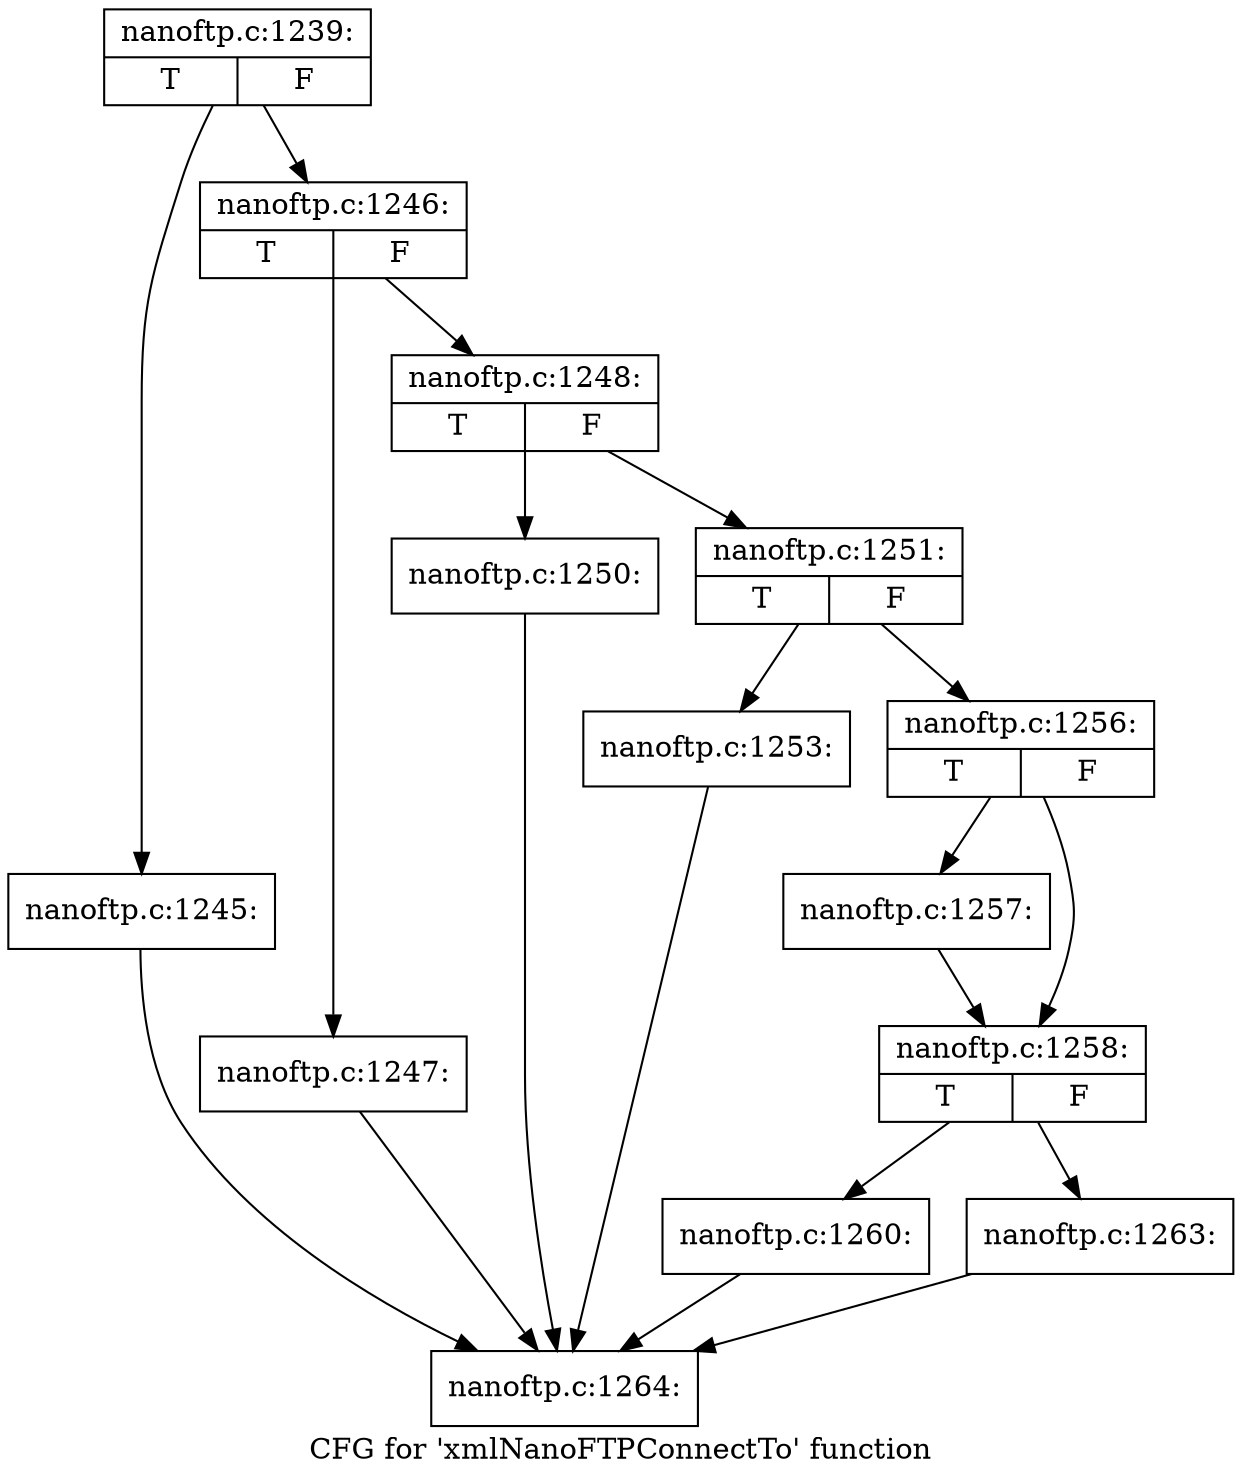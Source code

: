 digraph "CFG for 'xmlNanoFTPConnectTo' function" {
	label="CFG for 'xmlNanoFTPConnectTo' function";

	Node0x3ea44d0 [shape=record,label="{nanoftp.c:1239:|{<s0>T|<s1>F}}"];
	Node0x3ea44d0 -> Node0x3ee2860;
	Node0x3ea44d0 -> Node0x3ee28b0;
	Node0x3ee2860 [shape=record,label="{nanoftp.c:1245:}"];
	Node0x3ee2860 -> Node0x3ed9e10;
	Node0x3ee28b0 [shape=record,label="{nanoftp.c:1246:|{<s0>T|<s1>F}}"];
	Node0x3ee28b0 -> Node0x3ee2d40;
	Node0x3ee28b0 -> Node0x3ee2d90;
	Node0x3ee2d40 [shape=record,label="{nanoftp.c:1247:}"];
	Node0x3ee2d40 -> Node0x3ed9e10;
	Node0x3ee2d90 [shape=record,label="{nanoftp.c:1248:|{<s0>T|<s1>F}}"];
	Node0x3ee2d90 -> Node0x3ee3690;
	Node0x3ee2d90 -> Node0x3ee36e0;
	Node0x3ee3690 [shape=record,label="{nanoftp.c:1250:}"];
	Node0x3ee3690 -> Node0x3ed9e10;
	Node0x3ee36e0 [shape=record,label="{nanoftp.c:1251:|{<s0>T|<s1>F}}"];
	Node0x3ee36e0 -> Node0x3ee3f30;
	Node0x3ee36e0 -> Node0x3ee3f80;
	Node0x3ee3f30 [shape=record,label="{nanoftp.c:1253:}"];
	Node0x3ee3f30 -> Node0x3ed9e10;
	Node0x3ee3f80 [shape=record,label="{nanoftp.c:1256:|{<s0>T|<s1>F}}"];
	Node0x3ee3f80 -> Node0x3ee47c0;
	Node0x3ee3f80 -> Node0x3ee4810;
	Node0x3ee47c0 [shape=record,label="{nanoftp.c:1257:}"];
	Node0x3ee47c0 -> Node0x3ee4810;
	Node0x3ee4810 [shape=record,label="{nanoftp.c:1258:|{<s0>T|<s1>F}}"];
	Node0x3ee4810 -> Node0x3ee50c0;
	Node0x3ee4810 -> Node0x3ee5110;
	Node0x3ee50c0 [shape=record,label="{nanoftp.c:1260:}"];
	Node0x3ee50c0 -> Node0x3ed9e10;
	Node0x3ee5110 [shape=record,label="{nanoftp.c:1263:}"];
	Node0x3ee5110 -> Node0x3ed9e10;
	Node0x3ed9e10 [shape=record,label="{nanoftp.c:1264:}"];
}

